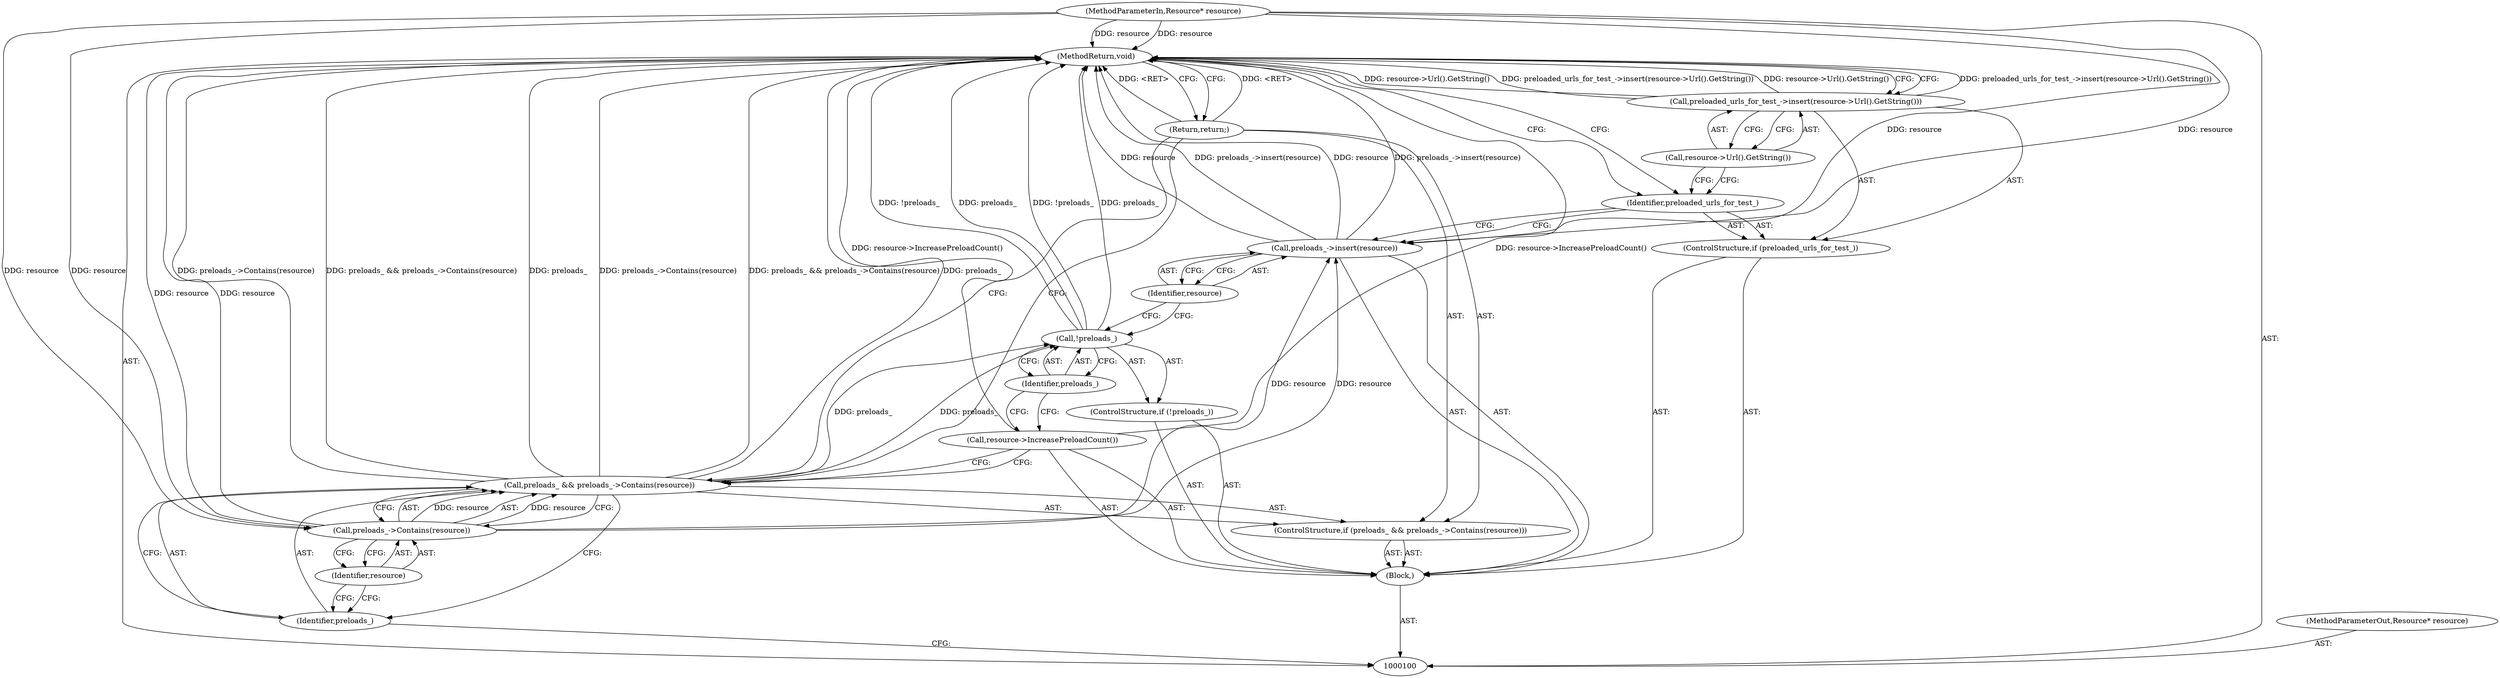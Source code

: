 digraph "0_Chrome_4fdb2b3ebb31e39852fb1bc20fcdf3b5e4de382e_2" {
"1000119" [label="(MethodReturn,void)"];
"1000101" [label="(MethodParameterIn,Resource* resource)"];
"1000151" [label="(MethodParameterOut,Resource* resource)"];
"1000102" [label="(Block,)"];
"1000115" [label="(ControlStructure,if (preloaded_urls_for_test_))"];
"1000116" [label="(Identifier,preloaded_urls_for_test_)"];
"1000118" [label="(Call,resource->Url().GetString())"];
"1000117" [label="(Call,preloaded_urls_for_test_->insert(resource->Url().GetString()))"];
"1000106" [label="(Call,preloads_->Contains(resource))"];
"1000103" [label="(ControlStructure,if (preloads_ && preloads_->Contains(resource)))"];
"1000107" [label="(Identifier,resource)"];
"1000104" [label="(Call,preloads_ && preloads_->Contains(resource))"];
"1000105" [label="(Identifier,preloads_)"];
"1000108" [label="(Return,return;)"];
"1000109" [label="(Call,resource->IncreasePreloadCount())"];
"1000110" [label="(ControlStructure,if (!preloads_))"];
"1000111" [label="(Call,!preloads_)"];
"1000112" [label="(Identifier,preloads_)"];
"1000114" [label="(Identifier,resource)"];
"1000113" [label="(Call,preloads_->insert(resource))"];
"1000119" -> "1000100"  [label="AST: "];
"1000119" -> "1000108"  [label="CFG: "];
"1000119" -> "1000117"  [label="CFG: "];
"1000119" -> "1000116"  [label="CFG: "];
"1000108" -> "1000119"  [label="DDG: <RET>"];
"1000117" -> "1000119"  [label="DDG: preloaded_urls_for_test_->insert(resource->Url().GetString())"];
"1000117" -> "1000119"  [label="DDG: resource->Url().GetString()"];
"1000106" -> "1000119"  [label="DDG: resource"];
"1000104" -> "1000119"  [label="DDG: preloads_ && preloads_->Contains(resource)"];
"1000104" -> "1000119"  [label="DDG: preloads_"];
"1000104" -> "1000119"  [label="DDG: preloads_->Contains(resource)"];
"1000113" -> "1000119"  [label="DDG: resource"];
"1000113" -> "1000119"  [label="DDG: preloads_->insert(resource)"];
"1000111" -> "1000119"  [label="DDG: preloads_"];
"1000111" -> "1000119"  [label="DDG: !preloads_"];
"1000101" -> "1000119"  [label="DDG: resource"];
"1000109" -> "1000119"  [label="DDG: resource->IncreasePreloadCount()"];
"1000101" -> "1000100"  [label="AST: "];
"1000101" -> "1000119"  [label="DDG: resource"];
"1000101" -> "1000106"  [label="DDG: resource"];
"1000101" -> "1000113"  [label="DDG: resource"];
"1000151" -> "1000100"  [label="AST: "];
"1000102" -> "1000100"  [label="AST: "];
"1000103" -> "1000102"  [label="AST: "];
"1000109" -> "1000102"  [label="AST: "];
"1000110" -> "1000102"  [label="AST: "];
"1000113" -> "1000102"  [label="AST: "];
"1000115" -> "1000102"  [label="AST: "];
"1000115" -> "1000102"  [label="AST: "];
"1000116" -> "1000115"  [label="AST: "];
"1000117" -> "1000115"  [label="AST: "];
"1000116" -> "1000115"  [label="AST: "];
"1000116" -> "1000113"  [label="CFG: "];
"1000118" -> "1000116"  [label="CFG: "];
"1000119" -> "1000116"  [label="CFG: "];
"1000118" -> "1000117"  [label="AST: "];
"1000118" -> "1000116"  [label="CFG: "];
"1000117" -> "1000118"  [label="CFG: "];
"1000117" -> "1000115"  [label="AST: "];
"1000117" -> "1000118"  [label="CFG: "];
"1000118" -> "1000117"  [label="AST: "];
"1000119" -> "1000117"  [label="CFG: "];
"1000117" -> "1000119"  [label="DDG: preloaded_urls_for_test_->insert(resource->Url().GetString())"];
"1000117" -> "1000119"  [label="DDG: resource->Url().GetString()"];
"1000106" -> "1000104"  [label="AST: "];
"1000106" -> "1000107"  [label="CFG: "];
"1000107" -> "1000106"  [label="AST: "];
"1000104" -> "1000106"  [label="CFG: "];
"1000106" -> "1000119"  [label="DDG: resource"];
"1000106" -> "1000104"  [label="DDG: resource"];
"1000101" -> "1000106"  [label="DDG: resource"];
"1000106" -> "1000113"  [label="DDG: resource"];
"1000103" -> "1000102"  [label="AST: "];
"1000104" -> "1000103"  [label="AST: "];
"1000108" -> "1000103"  [label="AST: "];
"1000107" -> "1000106"  [label="AST: "];
"1000107" -> "1000105"  [label="CFG: "];
"1000106" -> "1000107"  [label="CFG: "];
"1000104" -> "1000103"  [label="AST: "];
"1000104" -> "1000105"  [label="CFG: "];
"1000104" -> "1000106"  [label="CFG: "];
"1000105" -> "1000104"  [label="AST: "];
"1000106" -> "1000104"  [label="AST: "];
"1000108" -> "1000104"  [label="CFG: "];
"1000109" -> "1000104"  [label="CFG: "];
"1000104" -> "1000119"  [label="DDG: preloads_ && preloads_->Contains(resource)"];
"1000104" -> "1000119"  [label="DDG: preloads_"];
"1000104" -> "1000119"  [label="DDG: preloads_->Contains(resource)"];
"1000106" -> "1000104"  [label="DDG: resource"];
"1000104" -> "1000111"  [label="DDG: preloads_"];
"1000105" -> "1000104"  [label="AST: "];
"1000105" -> "1000100"  [label="CFG: "];
"1000107" -> "1000105"  [label="CFG: "];
"1000104" -> "1000105"  [label="CFG: "];
"1000108" -> "1000103"  [label="AST: "];
"1000108" -> "1000104"  [label="CFG: "];
"1000119" -> "1000108"  [label="CFG: "];
"1000108" -> "1000119"  [label="DDG: <RET>"];
"1000109" -> "1000102"  [label="AST: "];
"1000109" -> "1000104"  [label="CFG: "];
"1000112" -> "1000109"  [label="CFG: "];
"1000109" -> "1000119"  [label="DDG: resource->IncreasePreloadCount()"];
"1000110" -> "1000102"  [label="AST: "];
"1000111" -> "1000110"  [label="AST: "];
"1000111" -> "1000110"  [label="AST: "];
"1000111" -> "1000112"  [label="CFG: "];
"1000112" -> "1000111"  [label="AST: "];
"1000114" -> "1000111"  [label="CFG: "];
"1000111" -> "1000119"  [label="DDG: preloads_"];
"1000111" -> "1000119"  [label="DDG: !preloads_"];
"1000104" -> "1000111"  [label="DDG: preloads_"];
"1000112" -> "1000111"  [label="AST: "];
"1000112" -> "1000109"  [label="CFG: "];
"1000111" -> "1000112"  [label="CFG: "];
"1000114" -> "1000113"  [label="AST: "];
"1000114" -> "1000111"  [label="CFG: "];
"1000113" -> "1000114"  [label="CFG: "];
"1000113" -> "1000102"  [label="AST: "];
"1000113" -> "1000114"  [label="CFG: "];
"1000114" -> "1000113"  [label="AST: "];
"1000116" -> "1000113"  [label="CFG: "];
"1000113" -> "1000119"  [label="DDG: resource"];
"1000113" -> "1000119"  [label="DDG: preloads_->insert(resource)"];
"1000106" -> "1000113"  [label="DDG: resource"];
"1000101" -> "1000113"  [label="DDG: resource"];
}
